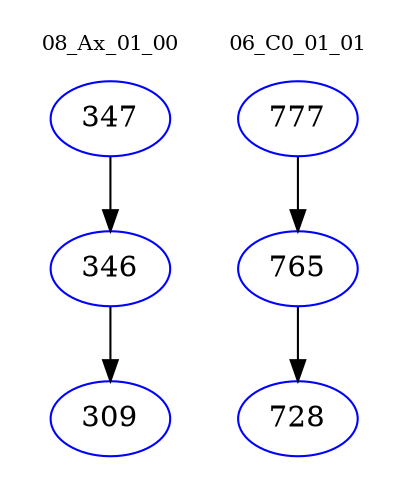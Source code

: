 digraph{
subgraph cluster_0 {
color = white
label = "08_Ax_01_00";
fontsize=10;
T0_347 [label="347", color="blue"]
T0_347 -> T0_346 [color="black"]
T0_346 [label="346", color="blue"]
T0_346 -> T0_309 [color="black"]
T0_309 [label="309", color="blue"]
}
subgraph cluster_1 {
color = white
label = "06_C0_01_01";
fontsize=10;
T1_777 [label="777", color="blue"]
T1_777 -> T1_765 [color="black"]
T1_765 [label="765", color="blue"]
T1_765 -> T1_728 [color="black"]
T1_728 [label="728", color="blue"]
}
}

